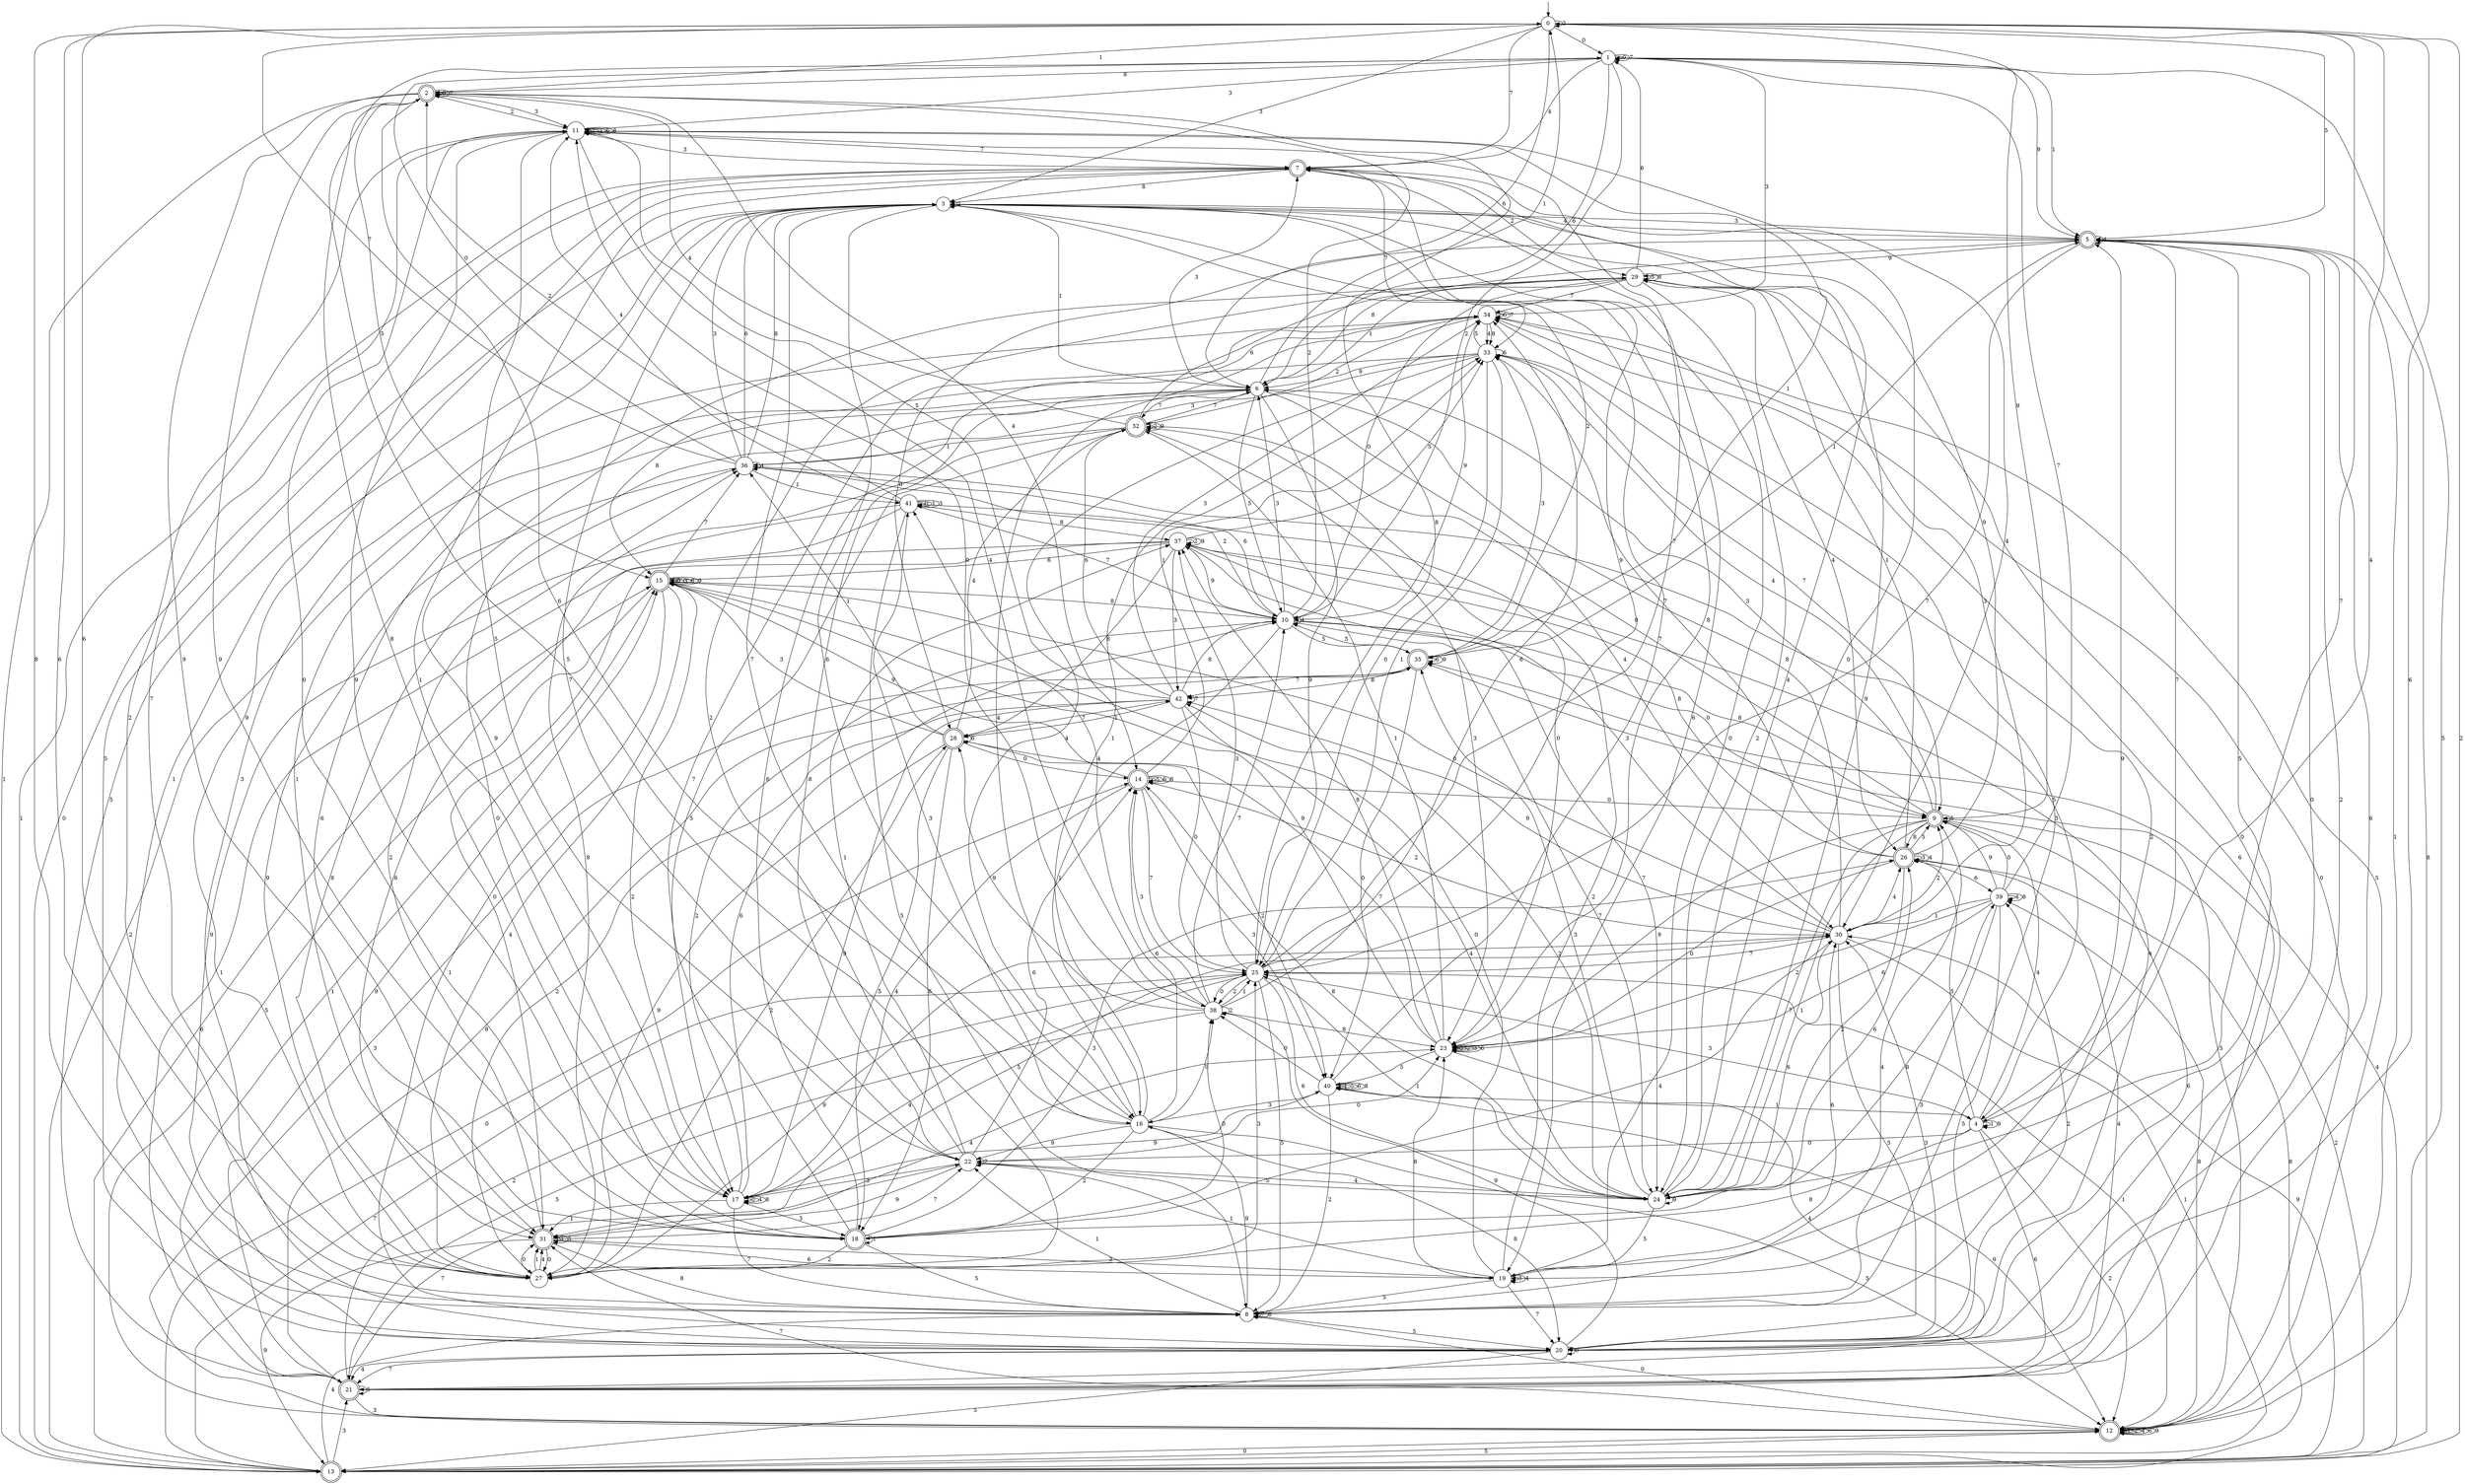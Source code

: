 digraph g {

	s0 [shape="circle" label="0"];
	s1 [shape="circle" label="1"];
	s2 [shape="doublecircle" label="2"];
	s3 [shape="circle" label="3"];
	s4 [shape="circle" label="4"];
	s5 [shape="doublecircle" label="5"];
	s6 [shape="circle" label="6"];
	s7 [shape="doublecircle" label="7"];
	s8 [shape="circle" label="8"];
	s9 [shape="doublecircle" label="9"];
	s10 [shape="circle" label="10"];
	s11 [shape="circle" label="11"];
	s12 [shape="doublecircle" label="12"];
	s13 [shape="doublecircle" label="13"];
	s14 [shape="doublecircle" label="14"];
	s15 [shape="doublecircle" label="15"];
	s16 [shape="circle" label="16"];
	s17 [shape="circle" label="17"];
	s18 [shape="doublecircle" label="18"];
	s19 [shape="circle" label="19"];
	s20 [shape="circle" label="20"];
	s21 [shape="doublecircle" label="21"];
	s22 [shape="circle" label="22"];
	s23 [shape="circle" label="23"];
	s24 [shape="circle" label="24"];
	s25 [shape="circle" label="25"];
	s26 [shape="doublecircle" label="26"];
	s27 [shape="circle" label="27"];
	s28 [shape="doublecircle" label="28"];
	s29 [shape="circle" label="29"];
	s30 [shape="circle" label="30"];
	s31 [shape="doublecircle" label="31"];
	s32 [shape="doublecircle" label="32"];
	s33 [shape="circle" label="33"];
	s34 [shape="circle" label="34"];
	s35 [shape="doublecircle" label="35"];
	s36 [shape="circle" label="36"];
	s37 [shape="circle" label="37"];
	s38 [shape="circle" label="38"];
	s39 [shape="circle" label="39"];
	s40 [shape="circle" label="40"];
	s41 [shape="circle" label="41"];
	s42 [shape="circle" label="42"];
	s0 -> s1 [label="0"];
	s0 -> s2 [label="1"];
	s0 -> s0 [label="2"];
	s0 -> s3 [label="3"];
	s0 -> s4 [label="4"];
	s0 -> s5 [label="5"];
	s0 -> s6 [label="6"];
	s0 -> s7 [label="7"];
	s0 -> s8 [label="8"];
	s0 -> s9 [label="9"];
	s1 -> s1 [label="0"];
	s1 -> s5 [label="1"];
	s1 -> s10 [label="2"];
	s1 -> s11 [label="3"];
	s1 -> s7 [label="4"];
	s1 -> s12 [label="5"];
	s1 -> s6 [label="6"];
	s1 -> s1 [label="7"];
	s1 -> s2 [label="8"];
	s1 -> s5 [label="9"];
	s2 -> s2 [label="0"];
	s2 -> s13 [label="1"];
	s2 -> s11 [label="2"];
	s2 -> s11 [label="3"];
	s2 -> s14 [label="4"];
	s2 -> s15 [label="5"];
	s2 -> s16 [label="6"];
	s2 -> s2 [label="7"];
	s2 -> s17 [label="8"];
	s2 -> s18 [label="9"];
	s3 -> s19 [label="0"];
	s3 -> s6 [label="1"];
	s3 -> s3 [label="2"];
	s3 -> s20 [label="3"];
	s3 -> s5 [label="4"];
	s3 -> s21 [label="5"];
	s3 -> s16 [label="6"];
	s3 -> s22 [label="7"];
	s3 -> s23 [label="8"];
	s3 -> s24 [label="9"];
	s4 -> s22 [label="0"];
	s4 -> s4 [label="1"];
	s4 -> s12 [label="2"];
	s4 -> s25 [label="3"];
	s4 -> s9 [label="4"];
	s4 -> s26 [label="5"];
	s4 -> s21 [label="6"];
	s4 -> s5 [label="7"];
	s4 -> s27 [label="8"];
	s4 -> s4 [label="9"];
	s5 -> s28 [label="0"];
	s5 -> s12 [label="1"];
	s5 -> s20 [label="2"];
	s5 -> s3 [label="3"];
	s5 -> s5 [label="4"];
	s5 -> s19 [label="5"];
	s5 -> s21 [label="6"];
	s5 -> s25 [label="7"];
	s5 -> s13 [label="8"];
	s5 -> s29 [label="9"];
	s6 -> s18 [label="0"];
	s6 -> s0 [label="1"];
	s6 -> s13 [label="2"];
	s6 -> s7 [label="3"];
	s6 -> s30 [label="4"];
	s6 -> s10 [label="5"];
	s6 -> s31 [label="6"];
	s6 -> s32 [label="7"];
	s6 -> s5 [label="8"];
	s6 -> s25 [label="9"];
	s7 -> s13 [label="0"];
	s7 -> s17 [label="1"];
	s7 -> s29 [label="2"];
	s7 -> s11 [label="3"];
	s7 -> s30 [label="4"];
	s7 -> s20 [label="5"];
	s7 -> s19 [label="6"];
	s7 -> s33 [label="7"];
	s7 -> s3 [label="8"];
	s7 -> s27 [label="9"];
	s8 -> s12 [label="0"];
	s8 -> s22 [label="1"];
	s8 -> s11 [label="2"];
	s8 -> s34 [label="3"];
	s8 -> s9 [label="4"];
	s8 -> s20 [label="5"];
	s8 -> s0 [label="6"];
	s8 -> s8 [label="7"];
	s8 -> s8 [label="8"];
	s8 -> s16 [label="9"];
	s9 -> s32 [label="0"];
	s9 -> s24 [label="1"];
	s9 -> s13 [label="2"];
	s9 -> s6 [label="3"];
	s9 -> s33 [label="4"];
	s9 -> s9 [label="5"];
	s9 -> s20 [label="6"];
	s9 -> s24 [label="7"];
	s9 -> s26 [label="8"];
	s9 -> s23 [label="9"];
	s10 -> s9 [label="0"];
	s10 -> s16 [label="1"];
	s10 -> s2 [label="2"];
	s10 -> s6 [label="3"];
	s10 -> s10 [label="4"];
	s10 -> s35 [label="5"];
	s10 -> s36 [label="6"];
	s10 -> s24 [label="7"];
	s10 -> s9 [label="8"];
	s10 -> s37 [label="9"];
	s11 -> s18 [label="0"];
	s11 -> s35 [label="1"];
	s11 -> s11 [label="2"];
	s11 -> s11 [label="3"];
	s11 -> s38 [label="4"];
	s11 -> s22 [label="5"];
	s11 -> s11 [label="6"];
	s11 -> s7 [label="7"];
	s11 -> s11 [label="8"];
	s11 -> s18 [label="9"];
	s12 -> s13 [label="0"];
	s12 -> s12 [label="1"];
	s12 -> s12 [label="2"];
	s12 -> s35 [label="3"];
	s12 -> s12 [label="4"];
	s12 -> s35 [label="5"];
	s12 -> s12 [label="6"];
	s12 -> s31 [label="7"];
	s12 -> s39 [label="8"];
	s12 -> s12 [label="9"];
	s13 -> s14 [label="0"];
	s13 -> s7 [label="1"];
	s13 -> s0 [label="2"];
	s13 -> s21 [label="3"];
	s13 -> s8 [label="4"];
	s13 -> s12 [label="5"];
	s13 -> s15 [label="6"];
	s13 -> s25 [label="7"];
	s13 -> s26 [label="8"];
	s13 -> s30 [label="9"];
	s14 -> s9 [label="0"];
	s14 -> s33 [label="1"];
	s14 -> s30 [label="2"];
	s14 -> s40 [label="3"];
	s14 -> s17 [label="4"];
	s14 -> s14 [label="5"];
	s14 -> s14 [label="6"];
	s14 -> s25 [label="7"];
	s14 -> s14 [label="8"];
	s14 -> s15 [label="9"];
	s15 -> s15 [label="0"];
	s15 -> s20 [label="1"];
	s15 -> s17 [label="2"];
	s15 -> s15 [label="3"];
	s15 -> s27 [label="4"];
	s15 -> s12 [label="5"];
	s15 -> s15 [label="6"];
	s15 -> s36 [label="7"];
	s15 -> s10 [label="8"];
	s15 -> s15 [label="9"];
	s16 -> s38 [label="0"];
	s16 -> s33 [label="1"];
	s16 -> s18 [label="2"];
	s16 -> s41 [label="3"];
	s16 -> s34 [label="4"];
	s16 -> s12 [label="5"];
	s16 -> s14 [label="6"];
	s16 -> s3 [label="7"];
	s16 -> s20 [label="8"];
	s16 -> s22 [label="9"];
	s17 -> s17 [label="0"];
	s17 -> s31 [label="1"];
	s17 -> s10 [label="2"];
	s17 -> s18 [label="3"];
	s17 -> s17 [label="4"];
	s17 -> s30 [label="5"];
	s17 -> s10 [label="6"];
	s17 -> s8 [label="7"];
	s17 -> s17 [label="8"];
	s17 -> s40 [label="9"];
	s18 -> s38 [label="0"];
	s18 -> s18 [label="1"];
	s18 -> s27 [label="2"];
	s18 -> s26 [label="3"];
	s18 -> s30 [label="4"];
	s18 -> s8 [label="5"];
	s18 -> s34 [label="6"];
	s18 -> s34 [label="7"];
	s18 -> s39 [label="8"];
	s18 -> s2 [label="9"];
	s19 -> s15 [label="0"];
	s19 -> s22 [label="1"];
	s19 -> s41 [label="2"];
	s19 -> s19 [label="3"];
	s19 -> s19 [label="4"];
	s19 -> s8 [label="5"];
	s19 -> s30 [label="6"];
	s19 -> s20 [label="7"];
	s19 -> s23 [label="8"];
	s19 -> s5 [label="9"];
	s20 -> s5 [label="0"];
	s20 -> s3 [label="1"];
	s20 -> s39 [label="2"];
	s20 -> s30 [label="3"];
	s20 -> s21 [label="4"];
	s20 -> s13 [label="5"];
	s20 -> s0 [label="6"];
	s20 -> s21 [label="7"];
	s20 -> s20 [label="8"];
	s20 -> s38 [label="9"];
	s21 -> s29 [label="0"];
	s21 -> s15 [label="1"];
	s21 -> s25 [label="2"];
	s21 -> s12 [label="3"];
	s21 -> s26 [label="4"];
	s21 -> s21 [label="5"];
	s21 -> s34 [label="6"];
	s21 -> s22 [label="7"];
	s21 -> s35 [label="8"];
	s21 -> s15 [label="9"];
	s22 -> s23 [label="0"];
	s22 -> s37 [label="1"];
	s22 -> s29 [label="2"];
	s22 -> s17 [label="3"];
	s22 -> s24 [label="4"];
	s22 -> s24 [label="5"];
	s22 -> s14 [label="6"];
	s22 -> s22 [label="7"];
	s22 -> s6 [label="8"];
	s22 -> s31 [label="9"];
	s23 -> s23 [label="0"];
	s23 -> s32 [label="1"];
	s23 -> s23 [label="2"];
	s23 -> s23 [label="3"];
	s23 -> s21 [label="4"];
	s23 -> s40 [label="5"];
	s23 -> s23 [label="6"];
	s23 -> s28 [label="7"];
	s23 -> s37 [label="8"];
	s23 -> s15 [label="9"];
	s24 -> s11 [label="0"];
	s24 -> s25 [label="1"];
	s24 -> s42 [label="2"];
	s24 -> s35 [label="3"];
	s24 -> s7 [label="4"];
	s24 -> s19 [label="5"];
	s24 -> s26 [label="6"];
	s24 -> s0 [label="7"];
	s24 -> s14 [label="8"];
	s24 -> s24 [label="9"];
	s25 -> s38 [label="0"];
	s25 -> s12 [label="1"];
	s25 -> s38 [label="2"];
	s25 -> s37 [label="3"];
	s25 -> s31 [label="4"];
	s25 -> s8 [label="5"];
	s25 -> s24 [label="6"];
	s25 -> s11 [label="7"];
	s25 -> s2 [label="8"];
	s25 -> s7 [label="9"];
	s26 -> s23 [label="0"];
	s26 -> s29 [label="1"];
	s26 -> s24 [label="2"];
	s26 -> s26 [label="3"];
	s26 -> s26 [label="4"];
	s26 -> s9 [label="5"];
	s26 -> s39 [label="6"];
	s26 -> s33 [label="7"];
	s26 -> s37 [label="8"];
	s26 -> s3 [label="9"];
	s27 -> s31 [label="0"];
	s27 -> s31 [label="1"];
	s27 -> s28 [label="2"];
	s27 -> s25 [label="3"];
	s27 -> s31 [label="4"];
	s27 -> s1 [label="5"];
	s27 -> s0 [label="6"];
	s27 -> s11 [label="7"];
	s27 -> s36 [label="8"];
	s27 -> s30 [label="9"];
	s28 -> s14 [label="0"];
	s28 -> s36 [label="1"];
	s28 -> s40 [label="2"];
	s28 -> s15 [label="3"];
	s28 -> s32 [label="4"];
	s28 -> s18 [label="5"];
	s28 -> s28 [label="6"];
	s28 -> s42 [label="7"];
	s28 -> s18 [label="8"];
	s28 -> s27 [label="9"];
	s29 -> s10 [label="0"];
	s29 -> s6 [label="1"];
	s29 -> s24 [label="2"];
	s29 -> s30 [label="3"];
	s29 -> s26 [label="4"];
	s29 -> s29 [label="5"];
	s29 -> s1 [label="6"];
	s29 -> s34 [label="7"];
	s29 -> s29 [label="8"];
	s29 -> s17 [label="9"];
	s30 -> s15 [label="0"];
	s30 -> s13 [label="1"];
	s30 -> s9 [label="2"];
	s30 -> s37 [label="3"];
	s30 -> s26 [label="4"];
	s30 -> s20 [label="5"];
	s30 -> s24 [label="6"];
	s30 -> s25 [label="7"];
	s30 -> s6 [label="8"];
	s30 -> s42 [label="9"];
	s31 -> s27 [label="0"];
	s31 -> s31 [label="1"];
	s31 -> s36 [label="2"];
	s31 -> s19 [label="3"];
	s31 -> s23 [label="4"];
	s31 -> s31 [label="5"];
	s31 -> s19 [label="6"];
	s31 -> s22 [label="7"];
	s31 -> s8 [label="8"];
	s31 -> s13 [label="9"];
	s32 -> s23 [label="0"];
	s32 -> s36 [label="1"];
	s32 -> s32 [label="2"];
	s32 -> s23 [label="3"];
	s32 -> s2 [label="4"];
	s32 -> s17 [label="5"];
	s32 -> s29 [label="6"];
	s32 -> s6 [label="7"];
	s32 -> s27 [label="8"];
	s32 -> s32 [label="9"];
	s33 -> s25 [label="0"];
	s33 -> s25 [label="1"];
	s33 -> s8 [label="2"];
	s33 -> s36 [label="3"];
	s33 -> s16 [label="4"];
	s33 -> s34 [label="5"];
	s33 -> s33 [label="6"];
	s33 -> s9 [label="7"];
	s33 -> s15 [label="8"];
	s33 -> s6 [label="9"];
	s34 -> s12 [label="0"];
	s34 -> s31 [label="1"];
	s34 -> s32 [label="2"];
	s34 -> s1 [label="3"];
	s34 -> s33 [label="4"];
	s34 -> s12 [label="5"];
	s34 -> s34 [label="6"];
	s34 -> s34 [label="7"];
	s34 -> s33 [label="8"];
	s34 -> s10 [label="9"];
	s35 -> s40 [label="0"];
	s35 -> s5 [label="1"];
	s35 -> s3 [label="2"];
	s35 -> s33 [label="3"];
	s35 -> s13 [label="4"];
	s35 -> s10 [label="5"];
	s35 -> s35 [label="6"];
	s35 -> s42 [label="7"];
	s35 -> s42 [label="8"];
	s35 -> s35 [label="9"];
	s36 -> s1 [label="0"];
	s36 -> s41 [label="1"];
	s36 -> s10 [label="2"];
	s36 -> s3 [label="3"];
	s36 -> s36 [label="4"];
	s36 -> s4 [label="5"];
	s36 -> s3 [label="6"];
	s36 -> s0 [label="7"];
	s36 -> s3 [label="8"];
	s36 -> s27 [label="9"];
	s37 -> s31 [label="0"];
	s37 -> s21 [label="1"];
	s37 -> s37 [label="2"];
	s37 -> s42 [label="3"];
	s37 -> s20 [label="4"];
	s37 -> s33 [label="5"];
	s37 -> s15 [label="6"];
	s37 -> s24 [label="7"];
	s37 -> s28 [label="8"];
	s37 -> s37 [label="9"];
	s38 -> s11 [label="0"];
	s38 -> s25 [label="1"];
	s38 -> s38 [label="2"];
	s38 -> s14 [label="3"];
	s38 -> s41 [label="4"];
	s38 -> s21 [label="5"];
	s38 -> s34 [label="6"];
	s38 -> s10 [label="7"];
	s38 -> s23 [label="8"];
	s38 -> s28 [label="9"];
	s39 -> s9 [label="0"];
	s39 -> s30 [label="1"];
	s39 -> s23 [label="2"];
	s39 -> s8 [label="3"];
	s39 -> s39 [label="4"];
	s39 -> s20 [label="5"];
	s39 -> s23 [label="6"];
	s39 -> s1 [label="7"];
	s39 -> s39 [label="8"];
	s39 -> s9 [label="9"];
	s40 -> s38 [label="0"];
	s40 -> s4 [label="1"];
	s40 -> s8 [label="2"];
	s40 -> s16 [label="3"];
	s40 -> s40 [label="4"];
	s40 -> s40 [label="5"];
	s40 -> s40 [label="6"];
	s40 -> s3 [label="7"];
	s40 -> s40 [label="8"];
	s40 -> s12 [label="9"];
	s41 -> s41 [label="0"];
	s41 -> s41 [label="1"];
	s41 -> s2 [label="2"];
	s41 -> s41 [label="3"];
	s41 -> s11 [label="4"];
	s41 -> s8 [label="5"];
	s41 -> s31 [label="6"];
	s41 -> s10 [label="7"];
	s41 -> s37 [label="8"];
	s41 -> s20 [label="9"];
	s42 -> s25 [label="0"];
	s42 -> s28 [label="1"];
	s42 -> s27 [label="2"];
	s42 -> s34 [label="3"];
	s42 -> s24 [label="4"];
	s42 -> s11 [label="5"];
	s42 -> s32 [label="6"];
	s42 -> s42 [label="7"];
	s42 -> s10 [label="8"];
	s42 -> s17 [label="9"];

__start0 [label="" shape="none" width="0" height="0"];
__start0 -> s0;

}

